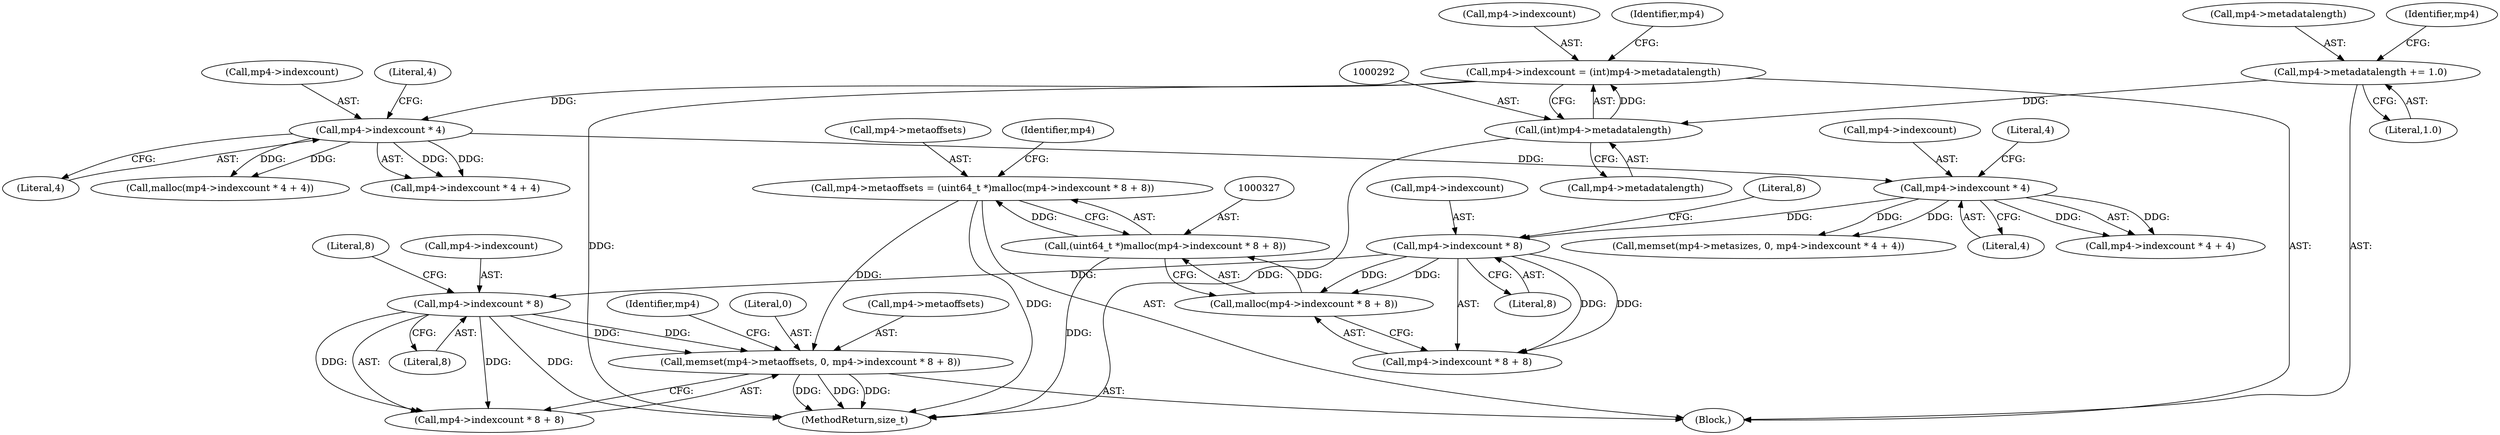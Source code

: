 digraph "0_gpmf-parser_341f12cd5b97ab419e53853ca00176457c9f1681_6@API" {
"1000336" [label="(Call,memset(mp4->metaoffsets, 0, mp4->indexcount * 8 + 8))"];
"1000322" [label="(Call,mp4->metaoffsets = (uint64_t *)malloc(mp4->indexcount * 8 + 8))"];
"1000326" [label="(Call,(uint64_t *)malloc(mp4->indexcount * 8 + 8))"];
"1000328" [label="(Call,malloc(mp4->indexcount * 8 + 8))"];
"1000330" [label="(Call,mp4->indexcount * 8)"];
"1000316" [label="(Call,mp4->indexcount * 4)"];
"1000304" [label="(Call,mp4->indexcount * 4)"];
"1000287" [label="(Call,mp4->indexcount = (int)mp4->metadatalength)"];
"1000291" [label="(Call,(int)mp4->metadatalength)"];
"1000282" [label="(Call,mp4->metadatalength += 1.0)"];
"1000342" [label="(Call,mp4->indexcount * 8)"];
"1000347" [label="(Literal,8)"];
"1000351" [label="(Identifier,mp4)"];
"1000288" [label="(Call,mp4->indexcount)"];
"1000316" [label="(Call,mp4->indexcount * 4)"];
"1000283" [label="(Call,mp4->metadatalength)"];
"1000308" [label="(Literal,4)"];
"1000305" [label="(Call,mp4->indexcount)"];
"1000289" [label="(Identifier,mp4)"];
"1000291" [label="(Call,(int)mp4->metadatalength)"];
"1000303" [label="(Call,mp4->indexcount * 4 + 4)"];
"1000287" [label="(Call,mp4->indexcount = (int)mp4->metadatalength)"];
"1000323" [label="(Call,mp4->metaoffsets)"];
"1000414" [label="(MethodReturn,size_t)"];
"1000330" [label="(Call,mp4->indexcount * 8)"];
"1000329" [label="(Call,mp4->indexcount * 8 + 8)"];
"1000317" [label="(Call,mp4->indexcount)"];
"1000340" [label="(Literal,0)"];
"1000302" [label="(Call,malloc(mp4->indexcount * 4 + 4))"];
"1000276" [label="(Block,)"];
"1000342" [label="(Call,mp4->indexcount * 8)"];
"1000304" [label="(Call,mp4->indexcount * 4)"];
"1000282" [label="(Call,mp4->metadatalength += 1.0)"];
"1000335" [label="(Literal,8)"];
"1000343" [label="(Call,mp4->indexcount)"];
"1000336" [label="(Call,memset(mp4->metaoffsets, 0, mp4->indexcount * 8 + 8))"];
"1000310" [label="(Call,memset(mp4->metasizes, 0, mp4->indexcount * 4 + 4))"];
"1000331" [label="(Call,mp4->indexcount)"];
"1000286" [label="(Literal,1.0)"];
"1000337" [label="(Call,mp4->metaoffsets)"];
"1000293" [label="(Call,mp4->metadatalength)"];
"1000341" [label="(Call,mp4->indexcount * 8 + 8)"];
"1000338" [label="(Identifier,mp4)"];
"1000328" [label="(Call,malloc(mp4->indexcount * 8 + 8))"];
"1000298" [label="(Identifier,mp4)"];
"1000326" [label="(Call,(uint64_t *)malloc(mp4->indexcount * 8 + 8))"];
"1000346" [label="(Literal,8)"];
"1000322" [label="(Call,mp4->metaoffsets = (uint64_t *)malloc(mp4->indexcount * 8 + 8))"];
"1000315" [label="(Call,mp4->indexcount * 4 + 4)"];
"1000321" [label="(Literal,4)"];
"1000320" [label="(Literal,4)"];
"1000334" [label="(Literal,8)"];
"1000309" [label="(Literal,4)"];
"1000336" -> "1000276"  [label="AST: "];
"1000336" -> "1000341"  [label="CFG: "];
"1000337" -> "1000336"  [label="AST: "];
"1000340" -> "1000336"  [label="AST: "];
"1000341" -> "1000336"  [label="AST: "];
"1000351" -> "1000336"  [label="CFG: "];
"1000336" -> "1000414"  [label="DDG: "];
"1000336" -> "1000414"  [label="DDG: "];
"1000336" -> "1000414"  [label="DDG: "];
"1000322" -> "1000336"  [label="DDG: "];
"1000342" -> "1000336"  [label="DDG: "];
"1000342" -> "1000336"  [label="DDG: "];
"1000322" -> "1000276"  [label="AST: "];
"1000322" -> "1000326"  [label="CFG: "];
"1000323" -> "1000322"  [label="AST: "];
"1000326" -> "1000322"  [label="AST: "];
"1000338" -> "1000322"  [label="CFG: "];
"1000322" -> "1000414"  [label="DDG: "];
"1000326" -> "1000322"  [label="DDG: "];
"1000326" -> "1000328"  [label="CFG: "];
"1000327" -> "1000326"  [label="AST: "];
"1000328" -> "1000326"  [label="AST: "];
"1000326" -> "1000414"  [label="DDG: "];
"1000328" -> "1000326"  [label="DDG: "];
"1000328" -> "1000329"  [label="CFG: "];
"1000329" -> "1000328"  [label="AST: "];
"1000330" -> "1000328"  [label="DDG: "];
"1000330" -> "1000328"  [label="DDG: "];
"1000330" -> "1000329"  [label="AST: "];
"1000330" -> "1000334"  [label="CFG: "];
"1000331" -> "1000330"  [label="AST: "];
"1000334" -> "1000330"  [label="AST: "];
"1000335" -> "1000330"  [label="CFG: "];
"1000330" -> "1000329"  [label="DDG: "];
"1000330" -> "1000329"  [label="DDG: "];
"1000316" -> "1000330"  [label="DDG: "];
"1000330" -> "1000342"  [label="DDG: "];
"1000316" -> "1000315"  [label="AST: "];
"1000316" -> "1000320"  [label="CFG: "];
"1000317" -> "1000316"  [label="AST: "];
"1000320" -> "1000316"  [label="AST: "];
"1000321" -> "1000316"  [label="CFG: "];
"1000316" -> "1000310"  [label="DDG: "];
"1000316" -> "1000310"  [label="DDG: "];
"1000316" -> "1000315"  [label="DDG: "];
"1000316" -> "1000315"  [label="DDG: "];
"1000304" -> "1000316"  [label="DDG: "];
"1000304" -> "1000303"  [label="AST: "];
"1000304" -> "1000308"  [label="CFG: "];
"1000305" -> "1000304"  [label="AST: "];
"1000308" -> "1000304"  [label="AST: "];
"1000309" -> "1000304"  [label="CFG: "];
"1000304" -> "1000302"  [label="DDG: "];
"1000304" -> "1000302"  [label="DDG: "];
"1000304" -> "1000303"  [label="DDG: "];
"1000304" -> "1000303"  [label="DDG: "];
"1000287" -> "1000304"  [label="DDG: "];
"1000287" -> "1000276"  [label="AST: "];
"1000287" -> "1000291"  [label="CFG: "];
"1000288" -> "1000287"  [label="AST: "];
"1000291" -> "1000287"  [label="AST: "];
"1000298" -> "1000287"  [label="CFG: "];
"1000287" -> "1000414"  [label="DDG: "];
"1000291" -> "1000287"  [label="DDG: "];
"1000291" -> "1000293"  [label="CFG: "];
"1000292" -> "1000291"  [label="AST: "];
"1000293" -> "1000291"  [label="AST: "];
"1000291" -> "1000414"  [label="DDG: "];
"1000282" -> "1000291"  [label="DDG: "];
"1000282" -> "1000276"  [label="AST: "];
"1000282" -> "1000286"  [label="CFG: "];
"1000283" -> "1000282"  [label="AST: "];
"1000286" -> "1000282"  [label="AST: "];
"1000289" -> "1000282"  [label="CFG: "];
"1000342" -> "1000341"  [label="AST: "];
"1000342" -> "1000346"  [label="CFG: "];
"1000343" -> "1000342"  [label="AST: "];
"1000346" -> "1000342"  [label="AST: "];
"1000347" -> "1000342"  [label="CFG: "];
"1000342" -> "1000414"  [label="DDG: "];
"1000342" -> "1000341"  [label="DDG: "];
"1000342" -> "1000341"  [label="DDG: "];
}
